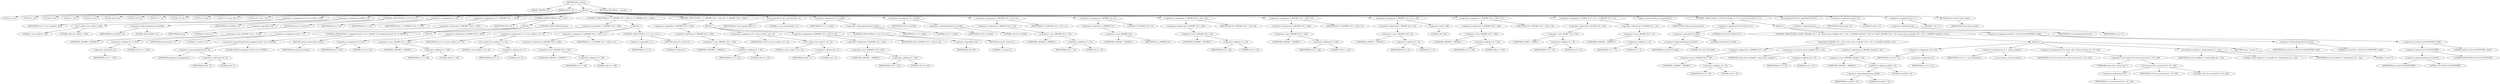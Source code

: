 digraph tftp_connect {  
"1000113" [label = "(METHOD,tftp_connect)" ]
"1000114" [label = "(PARAM,_DWORD *a1)" ]
"1000115" [label = "(PARAM,_BYTE *a2)" ]
"1000116" [label = "(BLOCK,,)" ]
"1000117" [label = "(LOCAL,v4: int)" ]
"1000118" [label = "(LOCAL,v5: int)" ]
"1000119" [label = "(LOCAL,v6: int)" ]
"1000120" [label = "(LOCAL,v7: int)" ]
"1000121" [label = "(LOCAL,v8: int)" ]
"1000122" [label = "(LOCAL,result: int)" ]
"1000123" [label = "(LOCAL,v10: int)" ]
"1000124" [label = "(LOCAL,v11: int)" ]
"1000125" [label = "(LOCAL,v12: int *)" ]
"1000126" [label = "(LOCAL,v13: int)" ]
"1000127" [label = "(LOCAL,v14: const char *)" ]
"1000128" [label = "(LOCAL,v15: char [ 128 ])" ]
"1000129" [label = "(<operator>.assignment,v4 = Curl_ccalloc(1, 336))" ]
"1000130" [label = "(IDENTIFIER,v4,v4 = Curl_ccalloc(1, 336))" ]
"1000131" [label = "(Curl_ccalloc,Curl_ccalloc(1, 336))" ]
"1000132" [label = "(LITERAL,1,Curl_ccalloc(1, 336))" ]
"1000133" [label = "(LITERAL,336,Curl_ccalloc(1, 336))" ]
"1000134" [label = "(<operator>.assignment,a1[188] = v4)" ]
"1000135" [label = "(<operator>.indirectIndexAccess,a1[188])" ]
"1000136" [label = "(IDENTIFIER,a1,a1[188] = v4)" ]
"1000137" [label = "(LITERAL,188,a1[188] = v4)" ]
"1000138" [label = "(IDENTIFIER,v4,a1[188] = v4)" ]
"1000139" [label = "(CONTROL_STRUCTURE,if ( !v4 ),if ( !v4 ))" ]
"1000140" [label = "(<operator>.logicalNot,!v4)" ]
"1000141" [label = "(IDENTIFIER,v4,!v4)" ]
"1000142" [label = "(RETURN,return 27;,return 27;)" ]
"1000143" [label = "(LITERAL,27,return 27;)" ]
"1000144" [label = "(<operator>.assignment,v5 = v4)" ]
"1000145" [label = "(IDENTIFIER,v5,v5 = v4)" ]
"1000146" [label = "(IDENTIFIER,v4,v5 = v4)" ]
"1000147" [label = "(<operator>.assignment,v6 = *(_DWORD *)(*a1 + 1576))" ]
"1000148" [label = "(IDENTIFIER,v6,v6 = *(_DWORD *)(*a1 + 1576))" ]
"1000149" [label = "(<operator>.indirection,*(_DWORD *)(*a1 + 1576))" ]
"1000150" [label = "(<operator>.cast,(_DWORD *)(*a1 + 1576))" ]
"1000151" [label = "(UNKNOWN,_DWORD *,_DWORD *)" ]
"1000152" [label = "(<operator>.addition,*a1 + 1576)" ]
"1000153" [label = "(<operator>.indirection,*a1)" ]
"1000154" [label = "(IDENTIFIER,a1,*a1 + 1576)" ]
"1000155" [label = "(LITERAL,1576,*a1 + 1576)" ]
"1000156" [label = "(CONTROL_STRUCTURE,if ( v6 ),if ( v6 ))" ]
"1000157" [label = "(IDENTIFIER,v6,if ( v6 ))" ]
"1000158" [label = "(BLOCK,,)" ]
"1000159" [label = "(<operator>.assignment,result = 71)" ]
"1000160" [label = "(IDENTIFIER,result,result = 71)" ]
"1000161" [label = "(LITERAL,71,result = 71)" ]
"1000162" [label = "(CONTROL_STRUCTURE,if ( (unsigned int)(v6 - 8) >= 0xFFB1 ),if ( (unsigned int)(v6 - 8) >= 0xFFB1 ))" ]
"1000163" [label = "(<operator>.greaterEqualsThan,(unsigned int)(v6 - 8) >= 0xFFB1)" ]
"1000164" [label = "(<operator>.cast,(unsigned int)(v6 - 8))" ]
"1000165" [label = "(UNKNOWN,unsigned int,unsigned int)" ]
"1000166" [label = "(<operator>.subtraction,v6 - 8)" ]
"1000167" [label = "(IDENTIFIER,v6,v6 - 8)" ]
"1000168" [label = "(LITERAL,8,v6 - 8)" ]
"1000169" [label = "(LITERAL,0xFFB1,(unsigned int)(v6 - 8) >= 0xFFB1)" ]
"1000170" [label = "(RETURN,return result;,return result;)" ]
"1000171" [label = "(IDENTIFIER,result,return result;)" ]
"1000172" [label = "(CONTROL_STRUCTURE,else,else)" ]
"1000173" [label = "(BLOCK,,)" ]
"1000174" [label = "(<operator>.assignment,v6 = 512)" ]
"1000175" [label = "(IDENTIFIER,v6,v6 = 512)" ]
"1000176" [label = "(LITERAL,512,v6 = 512)" ]
"1000177" [label = "(CONTROL_STRUCTURE,if ( !*(_DWORD *)(v5 + 328) ),if ( !*(_DWORD *)(v5 + 328) ))" ]
"1000178" [label = "(<operator>.logicalNot,!*(_DWORD *)(v5 + 328))" ]
"1000179" [label = "(<operator>.indirection,*(_DWORD *)(v5 + 328))" ]
"1000180" [label = "(<operator>.cast,(_DWORD *)(v5 + 328))" ]
"1000181" [label = "(UNKNOWN,_DWORD *,_DWORD *)" ]
"1000182" [label = "(<operator>.addition,v5 + 328)" ]
"1000183" [label = "(IDENTIFIER,v5,v5 + 328)" ]
"1000184" [label = "(LITERAL,328,v5 + 328)" ]
"1000185" [label = "(BLOCK,,)" ]
"1000186" [label = "(<operator>.assignment,v11 = Curl_ccalloc(1, v6 + 4))" ]
"1000187" [label = "(IDENTIFIER,v11,v11 = Curl_ccalloc(1, v6 + 4))" ]
"1000188" [label = "(Curl_ccalloc,Curl_ccalloc(1, v6 + 4))" ]
"1000189" [label = "(LITERAL,1,Curl_ccalloc(1, v6 + 4))" ]
"1000190" [label = "(<operator>.addition,v6 + 4)" ]
"1000191" [label = "(IDENTIFIER,v6,v6 + 4)" ]
"1000192" [label = "(LITERAL,4,v6 + 4)" ]
"1000193" [label = "(<operator>.assignment,*(_DWORD *)(v5 + 328) = v11)" ]
"1000194" [label = "(<operator>.indirection,*(_DWORD *)(v5 + 328))" ]
"1000195" [label = "(<operator>.cast,(_DWORD *)(v5 + 328))" ]
"1000196" [label = "(UNKNOWN,_DWORD *,_DWORD *)" ]
"1000197" [label = "(<operator>.addition,v5 + 328)" ]
"1000198" [label = "(IDENTIFIER,v5,v5 + 328)" ]
"1000199" [label = "(LITERAL,328,v5 + 328)" ]
"1000200" [label = "(IDENTIFIER,v11,*(_DWORD *)(v5 + 328) = v11)" ]
"1000201" [label = "(CONTROL_STRUCTURE,if ( !v11 ),if ( !v11 ))" ]
"1000202" [label = "(<operator>.logicalNot,!v11)" ]
"1000203" [label = "(IDENTIFIER,v11,!v11)" ]
"1000204" [label = "(RETURN,return 27;,return 27;)" ]
"1000205" [label = "(LITERAL,27,return 27;)" ]
"1000206" [label = "(CONTROL_STRUCTURE,if ( !*(_DWORD *)(v5 + 332) ),if ( !*(_DWORD *)(v5 + 332) ))" ]
"1000207" [label = "(<operator>.logicalNot,!*(_DWORD *)(v5 + 332))" ]
"1000208" [label = "(<operator>.indirection,*(_DWORD *)(v5 + 332))" ]
"1000209" [label = "(<operator>.cast,(_DWORD *)(v5 + 332))" ]
"1000210" [label = "(UNKNOWN,_DWORD *,_DWORD *)" ]
"1000211" [label = "(<operator>.addition,v5 + 332)" ]
"1000212" [label = "(IDENTIFIER,v5,v5 + 332)" ]
"1000213" [label = "(LITERAL,332,v5 + 332)" ]
"1000214" [label = "(BLOCK,,)" ]
"1000215" [label = "(<operator>.assignment,v10 = Curl_ccalloc(1, v6 + 4))" ]
"1000216" [label = "(IDENTIFIER,v10,v10 = Curl_ccalloc(1, v6 + 4))" ]
"1000217" [label = "(Curl_ccalloc,Curl_ccalloc(1, v6 + 4))" ]
"1000218" [label = "(LITERAL,1,Curl_ccalloc(1, v6 + 4))" ]
"1000219" [label = "(<operator>.addition,v6 + 4)" ]
"1000220" [label = "(IDENTIFIER,v6,v6 + 4)" ]
"1000221" [label = "(LITERAL,4,v6 + 4)" ]
"1000222" [label = "(<operator>.assignment,*(_DWORD *)(v5 + 332) = v10)" ]
"1000223" [label = "(<operator>.indirection,*(_DWORD *)(v5 + 332))" ]
"1000224" [label = "(<operator>.cast,(_DWORD *)(v5 + 332))" ]
"1000225" [label = "(UNKNOWN,_DWORD *,_DWORD *)" ]
"1000226" [label = "(<operator>.addition,v5 + 332)" ]
"1000227" [label = "(IDENTIFIER,v5,v5 + 332)" ]
"1000228" [label = "(LITERAL,332,v5 + 332)" ]
"1000229" [label = "(IDENTIFIER,v10,*(_DWORD *)(v5 + 332) = v10)" ]
"1000230" [label = "(CONTROL_STRUCTURE,if ( !v10 ),if ( !v10 ))" ]
"1000231" [label = "(<operator>.logicalNot,!v10)" ]
"1000232" [label = "(IDENTIFIER,v10,!v10)" ]
"1000233" [label = "(RETURN,return 27;,return 27;)" ]
"1000234" [label = "(LITERAL,27,return 27;)" ]
"1000235" [label = "(Curl_conncontrol,Curl_conncontrol(a1, 1))" ]
"1000236" [label = "(IDENTIFIER,a1,Curl_conncontrol(a1, 1))" ]
"1000237" [label = "(LITERAL,1,Curl_conncontrol(a1, 1))" ]
"1000238" [label = "(<operator>.assignment,v7 = a1[20])" ]
"1000239" [label = "(IDENTIFIER,v7,v7 = a1[20])" ]
"1000240" [label = "(<operator>.indirectIndexAccess,a1[20])" ]
"1000241" [label = "(IDENTIFIER,a1,v7 = a1[20])" ]
"1000242" [label = "(LITERAL,20,v7 = a1[20])" ]
"1000243" [label = "(<operator>.assignment,v8 = a1[105])" ]
"1000244" [label = "(IDENTIFIER,v8,v8 = a1[105])" ]
"1000245" [label = "(<operator>.indirectIndexAccess,a1[105])" ]
"1000246" [label = "(IDENTIFIER,a1,v8 = a1[105])" ]
"1000247" [label = "(LITERAL,105,v8 = a1[105])" ]
"1000248" [label = "(<operator>.assignment,*(_DWORD *)(v5 + 16) = a1)" ]
"1000249" [label = "(<operator>.indirection,*(_DWORD *)(v5 + 16))" ]
"1000250" [label = "(<operator>.cast,(_DWORD *)(v5 + 16))" ]
"1000251" [label = "(UNKNOWN,_DWORD *,_DWORD *)" ]
"1000252" [label = "(<operator>.addition,v5 + 16)" ]
"1000253" [label = "(IDENTIFIER,v5,v5 + 16)" ]
"1000254" [label = "(LITERAL,16,v5 + 16)" ]
"1000255" [label = "(IDENTIFIER,a1,*(_DWORD *)(v5 + 16) = a1)" ]
"1000256" [label = "(<operator>.assignment,*(_DWORD *)v5 = 0)" ]
"1000257" [label = "(<operator>.indirection,*(_DWORD *)v5)" ]
"1000258" [label = "(<operator>.cast,(_DWORD *)v5)" ]
"1000259" [label = "(UNKNOWN,_DWORD *,_DWORD *)" ]
"1000260" [label = "(IDENTIFIER,v5,(_DWORD *)v5)" ]
"1000261" [label = "(LITERAL,0,*(_DWORD *)v5 = 0)" ]
"1000262" [label = "(<operator>.assignment,*(_DWORD *)(v5 + 20) = v8)" ]
"1000263" [label = "(<operator>.indirection,*(_DWORD *)(v5 + 20))" ]
"1000264" [label = "(<operator>.cast,(_DWORD *)(v5 + 20))" ]
"1000265" [label = "(UNKNOWN,_DWORD *,_DWORD *)" ]
"1000266" [label = "(<operator>.addition,v5 + 20)" ]
"1000267" [label = "(IDENTIFIER,v5,v5 + 20)" ]
"1000268" [label = "(LITERAL,20,v5 + 20)" ]
"1000269" [label = "(IDENTIFIER,v8,*(_DWORD *)(v5 + 20) = v8)" ]
"1000270" [label = "(<operator>.assignment,*(_DWORD *)(v5 + 320) = v6)" ]
"1000271" [label = "(<operator>.indirection,*(_DWORD *)(v5 + 320))" ]
"1000272" [label = "(<operator>.cast,(_DWORD *)(v5 + 320))" ]
"1000273" [label = "(UNKNOWN,_DWORD *,_DWORD *)" ]
"1000274" [label = "(<operator>.addition,v5 + 320)" ]
"1000275" [label = "(IDENTIFIER,v5,v5 + 320)" ]
"1000276" [label = "(LITERAL,320,v5 + 320)" ]
"1000277" [label = "(IDENTIFIER,v6,*(_DWORD *)(v5 + 320) = v6)" ]
"1000278" [label = "(<operator>.assignment,*(_DWORD *)(v5 + 8) = -100)" ]
"1000279" [label = "(<operator>.indirection,*(_DWORD *)(v5 + 8))" ]
"1000280" [label = "(<operator>.cast,(_DWORD *)(v5 + 8))" ]
"1000281" [label = "(UNKNOWN,_DWORD *,_DWORD *)" ]
"1000282" [label = "(<operator>.addition,v5 + 8)" ]
"1000283" [label = "(IDENTIFIER,v5,v5 + 8)" ]
"1000284" [label = "(LITERAL,8,v5 + 8)" ]
"1000285" [label = "(<operator>.minus,-100)" ]
"1000286" [label = "(LITERAL,100,-100)" ]
"1000287" [label = "(<operator>.assignment,*(_DWORD *)(v5 + 324) = v6)" ]
"1000288" [label = "(<operator>.indirection,*(_DWORD *)(v5 + 324))" ]
"1000289" [label = "(<operator>.cast,(_DWORD *)(v5 + 324))" ]
"1000290" [label = "(UNKNOWN,_DWORD *,_DWORD *)" ]
"1000291" [label = "(<operator>.addition,v5 + 324)" ]
"1000292" [label = "(IDENTIFIER,v5,v5 + 324)" ]
"1000293" [label = "(LITERAL,324,v5 + 324)" ]
"1000294" [label = "(IDENTIFIER,v6,*(_DWORD *)(v5 + 324) = v6)" ]
"1000295" [label = "(<operator>.assignment,*(_WORD *)(v5 + 52) = *(_DWORD *)(v7 + 4))" ]
"1000296" [label = "(<operator>.indirection,*(_WORD *)(v5 + 52))" ]
"1000297" [label = "(<operator>.cast,(_WORD *)(v5 + 52))" ]
"1000298" [label = "(UNKNOWN,_WORD *,_WORD *)" ]
"1000299" [label = "(<operator>.addition,v5 + 52)" ]
"1000300" [label = "(IDENTIFIER,v5,v5 + 52)" ]
"1000301" [label = "(LITERAL,52,v5 + 52)" ]
"1000302" [label = "(<operator>.indirection,*(_DWORD *)(v7 + 4))" ]
"1000303" [label = "(<operator>.cast,(_DWORD *)(v7 + 4))" ]
"1000304" [label = "(UNKNOWN,_DWORD *,_DWORD *)" ]
"1000305" [label = "(<operator>.addition,v7 + 4)" ]
"1000306" [label = "(IDENTIFIER,v7,v7 + 4)" ]
"1000307" [label = "(LITERAL,4,v7 + 4)" ]
"1000308" [label = "(tftp_set_timeouts,tftp_set_timeouts(v5))" ]
"1000309" [label = "(IDENTIFIER,v5,tftp_set_timeouts(v5))" ]
"1000310" [label = "(CONTROL_STRUCTURE,if ( (a1[147] & 0x40) == 0 ),if ( (a1[147] & 0x40) == 0 ))" ]
"1000311" [label = "(<operator>.equals,(a1[147] & 0x40) == 0)" ]
"1000312" [label = "(<operator>.and,a1[147] & 0x40)" ]
"1000313" [label = "(<operator>.indirectIndexAccess,a1[147])" ]
"1000314" [label = "(IDENTIFIER,a1,a1[147] & 0x40)" ]
"1000315" [label = "(LITERAL,147,a1[147] & 0x40)" ]
"1000316" [label = "(LITERAL,0x40,a1[147] & 0x40)" ]
"1000317" [label = "(LITERAL,0,(a1[147] & 0x40) == 0)" ]
"1000318" [label = "(BLOCK,,)" ]
"1000319" [label = "(CONTROL_STRUCTURE,if ( bind(*(_DWORD *)(v5 + 20), (const struct sockaddr *)(v5 + 52), *(_DWORD *)(a1[20] + 16)) ),if ( bind(*(_DWORD *)(v5 + 20), (const struct sockaddr *)(v5 + 52), *(_DWORD *)(a1[20] + 16)) ))" ]
"1000320" [label = "(bind,bind(*(_DWORD *)(v5 + 20), (const struct sockaddr *)(v5 + 52), *(_DWORD *)(a1[20] + 16)))" ]
"1000321" [label = "(<operator>.indirection,*(_DWORD *)(v5 + 20))" ]
"1000322" [label = "(<operator>.cast,(_DWORD *)(v5 + 20))" ]
"1000323" [label = "(UNKNOWN,_DWORD *,_DWORD *)" ]
"1000324" [label = "(<operator>.addition,v5 + 20)" ]
"1000325" [label = "(IDENTIFIER,v5,v5 + 20)" ]
"1000326" [label = "(LITERAL,20,v5 + 20)" ]
"1000327" [label = "(<operator>.cast,(const struct sockaddr *)(v5 + 52))" ]
"1000328" [label = "(UNKNOWN,const struct sockaddr *,const struct sockaddr *)" ]
"1000329" [label = "(<operator>.addition,v5 + 52)" ]
"1000330" [label = "(IDENTIFIER,v5,v5 + 52)" ]
"1000331" [label = "(LITERAL,52,v5 + 52)" ]
"1000332" [label = "(<operator>.indirection,*(_DWORD *)(a1[20] + 16))" ]
"1000333" [label = "(<operator>.cast,(_DWORD *)(a1[20] + 16))" ]
"1000334" [label = "(UNKNOWN,_DWORD *,_DWORD *)" ]
"1000335" [label = "(<operator>.addition,a1[20] + 16)" ]
"1000336" [label = "(<operator>.indirectIndexAccess,a1[20])" ]
"1000337" [label = "(IDENTIFIER,a1,a1[20] + 16)" ]
"1000338" [label = "(LITERAL,20,a1[20] + 16)" ]
"1000339" [label = "(LITERAL,16,a1[20] + 16)" ]
"1000340" [label = "(BLOCK,,)" ]
"1000341" [label = "(<operator>.assignment,v13 = *a1)" ]
"1000342" [label = "(IDENTIFIER,v13,v13 = *a1)" ]
"1000343" [label = "(<operator>.indirection,*a1)" ]
"1000344" [label = "(IDENTIFIER,a1,v13 = *a1)" ]
"1000345" [label = "(<operator>.assignment,v12 = _errno_location())" ]
"1000346" [label = "(IDENTIFIER,v12,v12 = _errno_location())" ]
"1000347" [label = "(_errno_location,_errno_location())" ]
"1000348" [label = "(<operator>.assignment,v14 = (const char *)Curl_strerror(*v12, v15, 128))" ]
"1000349" [label = "(IDENTIFIER,v14,v14 = (const char *)Curl_strerror(*v12, v15, 128))" ]
"1000350" [label = "(<operator>.cast,(const char *)Curl_strerror(*v12, v15, 128))" ]
"1000351" [label = "(UNKNOWN,const char *,const char *)" ]
"1000352" [label = "(Curl_strerror,Curl_strerror(*v12, v15, 128))" ]
"1000353" [label = "(<operator>.indirection,*v12)" ]
"1000354" [label = "(IDENTIFIER,v12,Curl_strerror(*v12, v15, 128))" ]
"1000355" [label = "(IDENTIFIER,v15,Curl_strerror(*v12, v15, 128))" ]
"1000356" [label = "(LITERAL,128,Curl_strerror(*v12, v15, 128))" ]
"1000357" [label = "(Curl_failf,Curl_failf(v13, \"bind() failed; %s\", v14))" ]
"1000358" [label = "(IDENTIFIER,v13,Curl_failf(v13, \"bind() failed; %s\", v14))" ]
"1000359" [label = "(LITERAL,\"bind() failed; %s\",Curl_failf(v13, \"bind() failed; %s\", v14))" ]
"1000360" [label = "(IDENTIFIER,v14,Curl_failf(v13, \"bind() failed; %s\", v14))" ]
"1000361" [label = "(RETURN,return 7;,return 7;)" ]
"1000362" [label = "(LITERAL,7,return 7;)" ]
"1000363" [label = "(<operator>.assignment,a1[147] = a1[147] & 0xFFFFFFBF | 0x40)" ]
"1000364" [label = "(<operator>.indirectIndexAccess,a1[147])" ]
"1000365" [label = "(IDENTIFIER,a1,a1[147] = a1[147] & 0xFFFFFFBF | 0x40)" ]
"1000366" [label = "(LITERAL,147,a1[147] = a1[147] & 0xFFFFFFBF | 0x40)" ]
"1000367" [label = "(<operator>.or,a1[147] & 0xFFFFFFBF | 0x40)" ]
"1000368" [label = "(<operator>.and,a1[147] & 0xFFFFFFBF)" ]
"1000369" [label = "(<operator>.indirectIndexAccess,a1[147])" ]
"1000370" [label = "(IDENTIFIER,a1,a1[147] & 0xFFFFFFBF)" ]
"1000371" [label = "(LITERAL,147,a1[147] & 0xFFFFFFBF)" ]
"1000372" [label = "(LITERAL,0xFFFFFFBF,a1[147] & 0xFFFFFFBF)" ]
"1000373" [label = "(LITERAL,0x40,a1[147] & 0xFFFFFFBF | 0x40)" ]
"1000374" [label = "(Curl_pgrsStartNow,Curl_pgrsStartNow(*a1))" ]
"1000375" [label = "(<operator>.indirection,*a1)" ]
"1000376" [label = "(IDENTIFIER,a1,Curl_pgrsStartNow(*a1))" ]
"1000377" [label = "(<operator>.assignment,result = 0)" ]
"1000378" [label = "(IDENTIFIER,result,result = 0)" ]
"1000379" [label = "(LITERAL,0,result = 0)" ]
"1000380" [label = "(<operator>.assignment,*a2 = 1)" ]
"1000381" [label = "(<operator>.indirection,*a2)" ]
"1000382" [label = "(IDENTIFIER,a2,*a2 = 1)" ]
"1000383" [label = "(LITERAL,1,*a2 = 1)" ]
"1000384" [label = "(RETURN,return result;,return result;)" ]
"1000385" [label = "(IDENTIFIER,result,return result;)" ]
"1000386" [label = "(METHOD_RETURN,int __fastcall)" ]
  "1000113" -> "1000114" 
  "1000113" -> "1000115" 
  "1000113" -> "1000116" 
  "1000113" -> "1000386" 
  "1000116" -> "1000117" 
  "1000116" -> "1000118" 
  "1000116" -> "1000119" 
  "1000116" -> "1000120" 
  "1000116" -> "1000121" 
  "1000116" -> "1000122" 
  "1000116" -> "1000123" 
  "1000116" -> "1000124" 
  "1000116" -> "1000125" 
  "1000116" -> "1000126" 
  "1000116" -> "1000127" 
  "1000116" -> "1000128" 
  "1000116" -> "1000129" 
  "1000116" -> "1000134" 
  "1000116" -> "1000139" 
  "1000116" -> "1000144" 
  "1000116" -> "1000147" 
  "1000116" -> "1000156" 
  "1000116" -> "1000177" 
  "1000116" -> "1000206" 
  "1000116" -> "1000235" 
  "1000116" -> "1000238" 
  "1000116" -> "1000243" 
  "1000116" -> "1000248" 
  "1000116" -> "1000256" 
  "1000116" -> "1000262" 
  "1000116" -> "1000270" 
  "1000116" -> "1000278" 
  "1000116" -> "1000287" 
  "1000116" -> "1000295" 
  "1000116" -> "1000308" 
  "1000116" -> "1000310" 
  "1000116" -> "1000374" 
  "1000116" -> "1000377" 
  "1000116" -> "1000380" 
  "1000116" -> "1000384" 
  "1000129" -> "1000130" 
  "1000129" -> "1000131" 
  "1000131" -> "1000132" 
  "1000131" -> "1000133" 
  "1000134" -> "1000135" 
  "1000134" -> "1000138" 
  "1000135" -> "1000136" 
  "1000135" -> "1000137" 
  "1000139" -> "1000140" 
  "1000139" -> "1000142" 
  "1000140" -> "1000141" 
  "1000142" -> "1000143" 
  "1000144" -> "1000145" 
  "1000144" -> "1000146" 
  "1000147" -> "1000148" 
  "1000147" -> "1000149" 
  "1000149" -> "1000150" 
  "1000150" -> "1000151" 
  "1000150" -> "1000152" 
  "1000152" -> "1000153" 
  "1000152" -> "1000155" 
  "1000153" -> "1000154" 
  "1000156" -> "1000157" 
  "1000156" -> "1000158" 
  "1000156" -> "1000172" 
  "1000158" -> "1000159" 
  "1000158" -> "1000162" 
  "1000159" -> "1000160" 
  "1000159" -> "1000161" 
  "1000162" -> "1000163" 
  "1000162" -> "1000170" 
  "1000163" -> "1000164" 
  "1000163" -> "1000169" 
  "1000164" -> "1000165" 
  "1000164" -> "1000166" 
  "1000166" -> "1000167" 
  "1000166" -> "1000168" 
  "1000170" -> "1000171" 
  "1000172" -> "1000173" 
  "1000173" -> "1000174" 
  "1000174" -> "1000175" 
  "1000174" -> "1000176" 
  "1000177" -> "1000178" 
  "1000177" -> "1000185" 
  "1000178" -> "1000179" 
  "1000179" -> "1000180" 
  "1000180" -> "1000181" 
  "1000180" -> "1000182" 
  "1000182" -> "1000183" 
  "1000182" -> "1000184" 
  "1000185" -> "1000186" 
  "1000185" -> "1000193" 
  "1000185" -> "1000201" 
  "1000186" -> "1000187" 
  "1000186" -> "1000188" 
  "1000188" -> "1000189" 
  "1000188" -> "1000190" 
  "1000190" -> "1000191" 
  "1000190" -> "1000192" 
  "1000193" -> "1000194" 
  "1000193" -> "1000200" 
  "1000194" -> "1000195" 
  "1000195" -> "1000196" 
  "1000195" -> "1000197" 
  "1000197" -> "1000198" 
  "1000197" -> "1000199" 
  "1000201" -> "1000202" 
  "1000201" -> "1000204" 
  "1000202" -> "1000203" 
  "1000204" -> "1000205" 
  "1000206" -> "1000207" 
  "1000206" -> "1000214" 
  "1000207" -> "1000208" 
  "1000208" -> "1000209" 
  "1000209" -> "1000210" 
  "1000209" -> "1000211" 
  "1000211" -> "1000212" 
  "1000211" -> "1000213" 
  "1000214" -> "1000215" 
  "1000214" -> "1000222" 
  "1000214" -> "1000230" 
  "1000215" -> "1000216" 
  "1000215" -> "1000217" 
  "1000217" -> "1000218" 
  "1000217" -> "1000219" 
  "1000219" -> "1000220" 
  "1000219" -> "1000221" 
  "1000222" -> "1000223" 
  "1000222" -> "1000229" 
  "1000223" -> "1000224" 
  "1000224" -> "1000225" 
  "1000224" -> "1000226" 
  "1000226" -> "1000227" 
  "1000226" -> "1000228" 
  "1000230" -> "1000231" 
  "1000230" -> "1000233" 
  "1000231" -> "1000232" 
  "1000233" -> "1000234" 
  "1000235" -> "1000236" 
  "1000235" -> "1000237" 
  "1000238" -> "1000239" 
  "1000238" -> "1000240" 
  "1000240" -> "1000241" 
  "1000240" -> "1000242" 
  "1000243" -> "1000244" 
  "1000243" -> "1000245" 
  "1000245" -> "1000246" 
  "1000245" -> "1000247" 
  "1000248" -> "1000249" 
  "1000248" -> "1000255" 
  "1000249" -> "1000250" 
  "1000250" -> "1000251" 
  "1000250" -> "1000252" 
  "1000252" -> "1000253" 
  "1000252" -> "1000254" 
  "1000256" -> "1000257" 
  "1000256" -> "1000261" 
  "1000257" -> "1000258" 
  "1000258" -> "1000259" 
  "1000258" -> "1000260" 
  "1000262" -> "1000263" 
  "1000262" -> "1000269" 
  "1000263" -> "1000264" 
  "1000264" -> "1000265" 
  "1000264" -> "1000266" 
  "1000266" -> "1000267" 
  "1000266" -> "1000268" 
  "1000270" -> "1000271" 
  "1000270" -> "1000277" 
  "1000271" -> "1000272" 
  "1000272" -> "1000273" 
  "1000272" -> "1000274" 
  "1000274" -> "1000275" 
  "1000274" -> "1000276" 
  "1000278" -> "1000279" 
  "1000278" -> "1000285" 
  "1000279" -> "1000280" 
  "1000280" -> "1000281" 
  "1000280" -> "1000282" 
  "1000282" -> "1000283" 
  "1000282" -> "1000284" 
  "1000285" -> "1000286" 
  "1000287" -> "1000288" 
  "1000287" -> "1000294" 
  "1000288" -> "1000289" 
  "1000289" -> "1000290" 
  "1000289" -> "1000291" 
  "1000291" -> "1000292" 
  "1000291" -> "1000293" 
  "1000295" -> "1000296" 
  "1000295" -> "1000302" 
  "1000296" -> "1000297" 
  "1000297" -> "1000298" 
  "1000297" -> "1000299" 
  "1000299" -> "1000300" 
  "1000299" -> "1000301" 
  "1000302" -> "1000303" 
  "1000303" -> "1000304" 
  "1000303" -> "1000305" 
  "1000305" -> "1000306" 
  "1000305" -> "1000307" 
  "1000308" -> "1000309" 
  "1000310" -> "1000311" 
  "1000310" -> "1000318" 
  "1000311" -> "1000312" 
  "1000311" -> "1000317" 
  "1000312" -> "1000313" 
  "1000312" -> "1000316" 
  "1000313" -> "1000314" 
  "1000313" -> "1000315" 
  "1000318" -> "1000319" 
  "1000318" -> "1000363" 
  "1000319" -> "1000320" 
  "1000319" -> "1000340" 
  "1000320" -> "1000321" 
  "1000320" -> "1000327" 
  "1000320" -> "1000332" 
  "1000321" -> "1000322" 
  "1000322" -> "1000323" 
  "1000322" -> "1000324" 
  "1000324" -> "1000325" 
  "1000324" -> "1000326" 
  "1000327" -> "1000328" 
  "1000327" -> "1000329" 
  "1000329" -> "1000330" 
  "1000329" -> "1000331" 
  "1000332" -> "1000333" 
  "1000333" -> "1000334" 
  "1000333" -> "1000335" 
  "1000335" -> "1000336" 
  "1000335" -> "1000339" 
  "1000336" -> "1000337" 
  "1000336" -> "1000338" 
  "1000340" -> "1000341" 
  "1000340" -> "1000345" 
  "1000340" -> "1000348" 
  "1000340" -> "1000357" 
  "1000340" -> "1000361" 
  "1000341" -> "1000342" 
  "1000341" -> "1000343" 
  "1000343" -> "1000344" 
  "1000345" -> "1000346" 
  "1000345" -> "1000347" 
  "1000348" -> "1000349" 
  "1000348" -> "1000350" 
  "1000350" -> "1000351" 
  "1000350" -> "1000352" 
  "1000352" -> "1000353" 
  "1000352" -> "1000355" 
  "1000352" -> "1000356" 
  "1000353" -> "1000354" 
  "1000357" -> "1000358" 
  "1000357" -> "1000359" 
  "1000357" -> "1000360" 
  "1000361" -> "1000362" 
  "1000363" -> "1000364" 
  "1000363" -> "1000367" 
  "1000364" -> "1000365" 
  "1000364" -> "1000366" 
  "1000367" -> "1000368" 
  "1000367" -> "1000373" 
  "1000368" -> "1000369" 
  "1000368" -> "1000372" 
  "1000369" -> "1000370" 
  "1000369" -> "1000371" 
  "1000374" -> "1000375" 
  "1000375" -> "1000376" 
  "1000377" -> "1000378" 
  "1000377" -> "1000379" 
  "1000380" -> "1000381" 
  "1000380" -> "1000383" 
  "1000381" -> "1000382" 
  "1000384" -> "1000385" 
}
